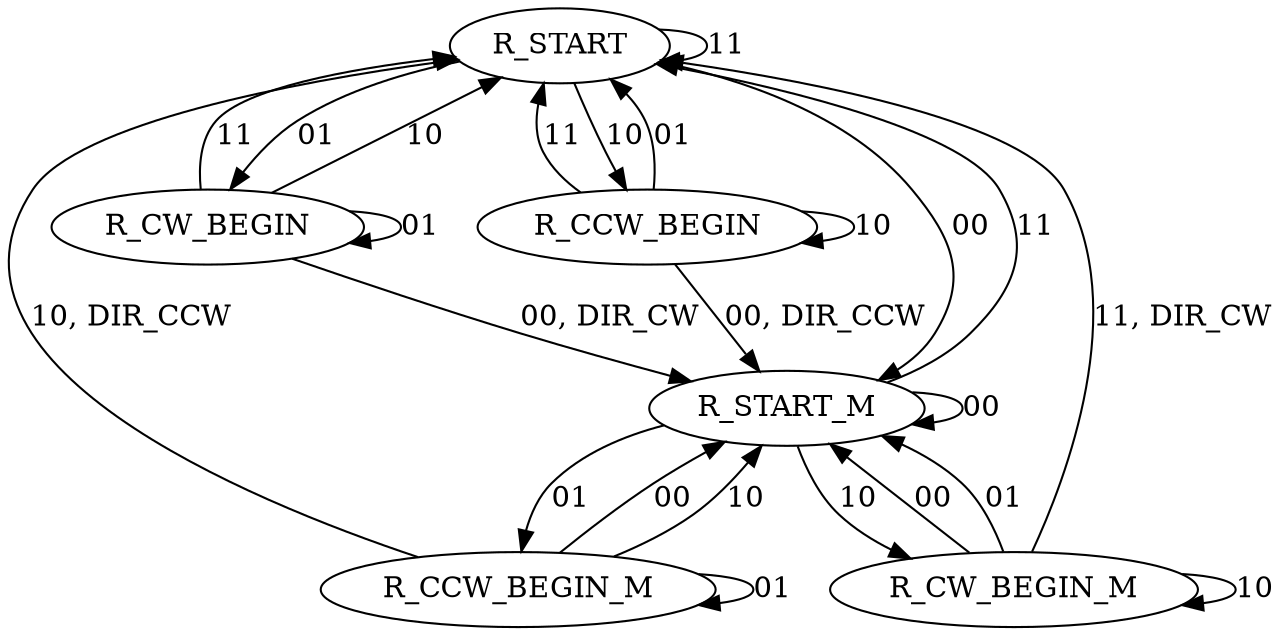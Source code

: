 
digraph half_cycle {
  R_START -> R_START_M [label="00"];
  R_START -> R_CW_BEGIN [label="01"];
  R_START -> R_CCW_BEGIN [label="10"];
  R_START -> R_START [label="11"];
  R_CCW_BEGIN -> R_START_M [label="00, DIR_CCW"];
  R_CCW_BEGIN -> R_START [label="01"];
  R_CCW_BEGIN -> R_CCW_BEGIN [label="10"];
  R_CCW_BEGIN -> R_START [label="11"];
  R_CW_BEGIN -> R_START_M [label="00, DIR_CW"];
  R_CW_BEGIN -> R_CW_BEGIN [label="01"];
  R_CW_BEGIN -> R_START [label="10"];
  R_CW_BEGIN -> R_START [label="11"];
  R_START_M -> R_START_M [label="00"];
  R_START_M -> R_CCW_BEGIN_M [label="01"];
  R_START_M -> R_CW_BEGIN_M [label="10"];
  R_START_M -> R_START [label="11"];
  R_CW_BEGIN_M -> R_START_M [label="00"];
  R_CW_BEGIN_M -> R_START_M [label="01"];
  R_CW_BEGIN_M -> R_CW_BEGIN_M [label="10"];
  R_CW_BEGIN_M -> R_START [label="11, DIR_CW"];
  R_CCW_BEGIN_M -> R_START_M [label="00"];
  R_CCW_BEGIN_M -> R_CCW_BEGIN_M [label="01"];
  R_CCW_BEGIN_M -> R_START_M [label="10"];
  R_CCW_BEGIN_M -> R_START [label="10, DIR_CCW"];
}
